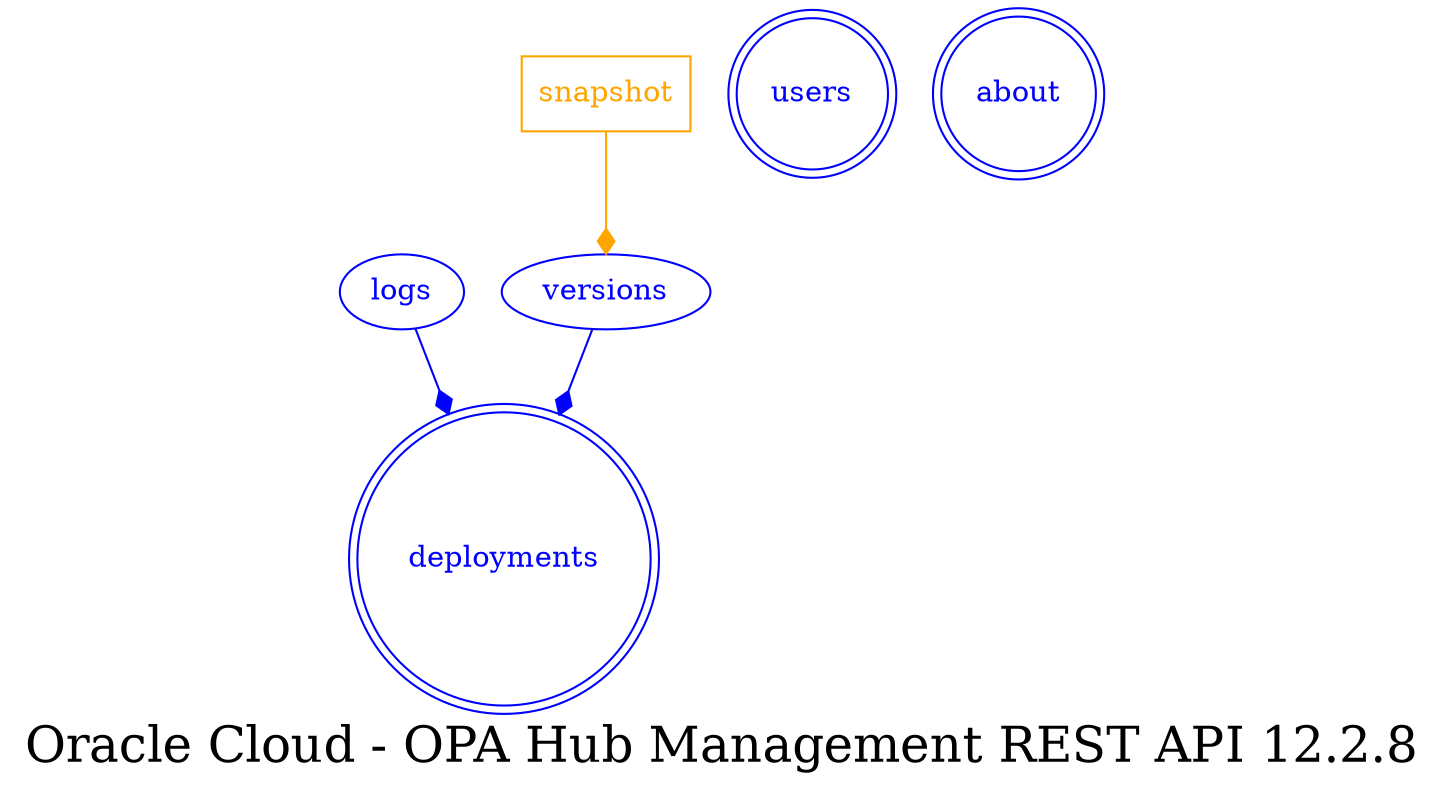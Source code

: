 digraph LexiconGraph {
graph[label="Oracle Cloud - OPA Hub Management REST API 12.2.8", fontsize=24]
splines=true
"deployments" [color=blue, fontcolor=blue, shape=doublecircle]
"users" [color=blue, fontcolor=blue, shape=doublecircle]
"about" [color=blue, fontcolor=blue, shape=doublecircle]
"logs" -> "deployments" [color=blue, fontcolor=blue, arrowhead=diamond, arrowtail=none]
"logs" [color=blue, fontcolor=blue, shape=ellipse]
"versions" -> "deployments" [color=blue, fontcolor=blue, arrowhead=diamond, arrowtail=none]
"versions" [color=blue, fontcolor=blue, shape=ellipse]
"snapshot" [color=orange, fontcolor=orange, shape=box]
"snapshot" -> "versions" [color=orange, fontcolor=orange, arrowhead=diamond, arrowtail=none]
}
